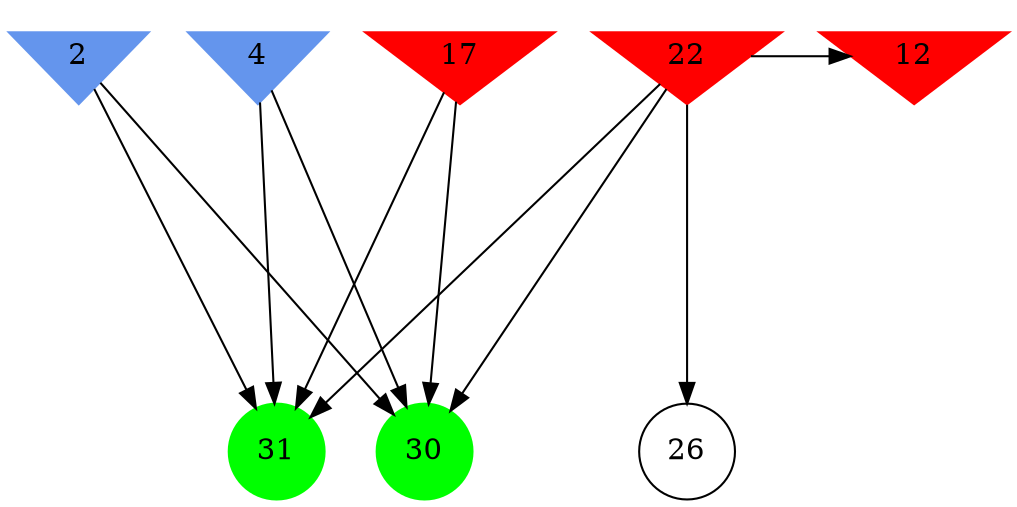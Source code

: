 digraph brain {
	ranksep=2.0;
	2 [shape=invtriangle,style=filled,color=cornflowerblue];
	4 [shape=invtriangle,style=filled,color=cornflowerblue];
	12 [shape=invtriangle,style=filled,color=red];
	17 [shape=invtriangle,style=filled,color=red];
	22 [shape=invtriangle,style=filled,color=red];
	26 [shape=circle,color=black];
	30 [shape=circle,style=filled,color=green];
	31 [shape=circle,style=filled,color=green];
	17	->	30;
	17	->	31;
	2	->	30;
	2	->	31;
	4	->	30;
	4	->	31;
	22	->	30;
	22	->	31;
	22	->	26;
	22	->	12;
	{ rank=same; 2; 4; 12; 17; 22; }
	{ rank=same; 26; }
	{ rank=same; 30; 31; }
}
